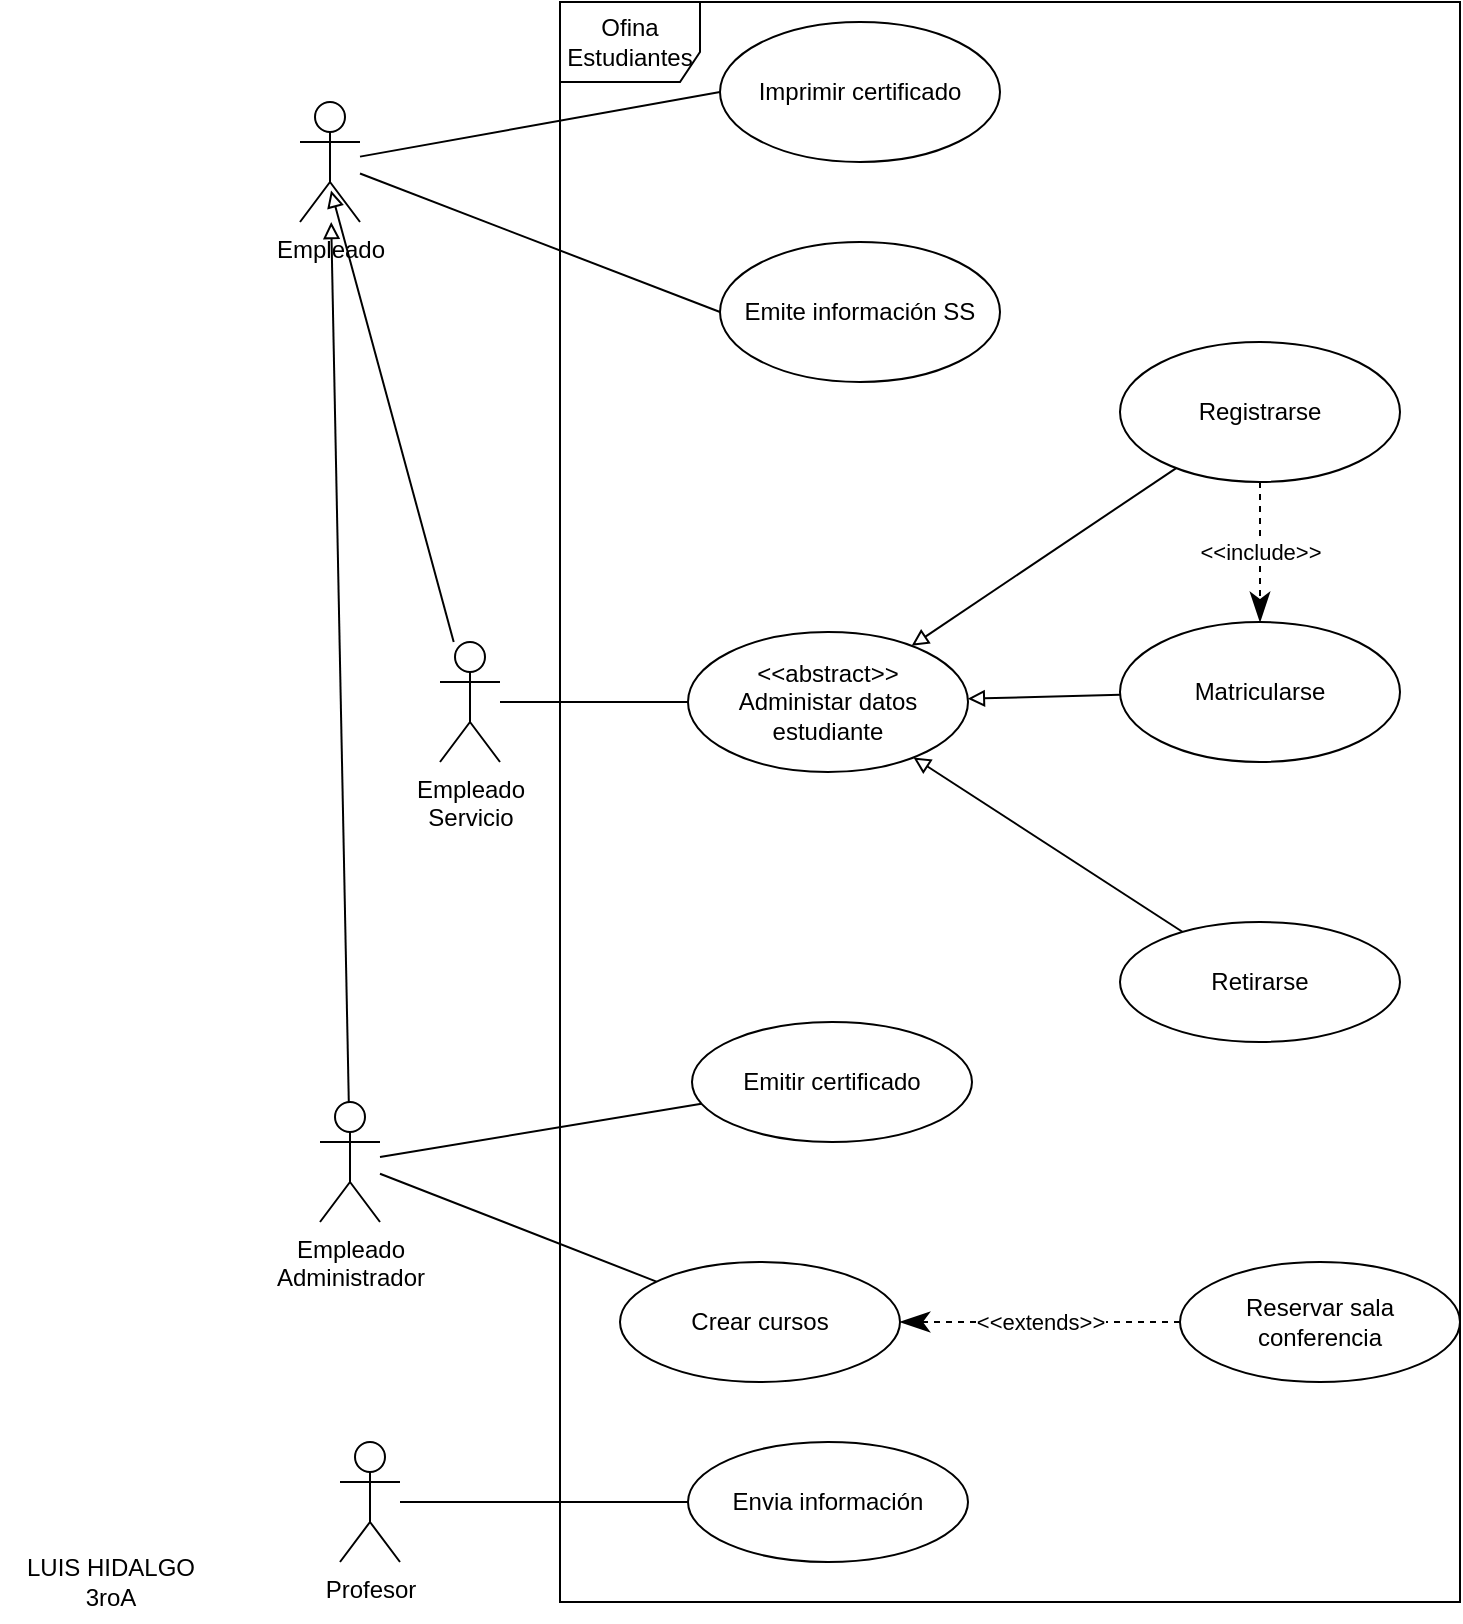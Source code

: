 <mxfile version="20.5.3" type="device"><diagram id="WEFUdip7mK_deI1RFQ21" name="Página-1"><mxGraphModel dx="1902" dy="986" grid="1" gridSize="10" guides="1" tooltips="1" connect="1" arrows="1" fold="1" page="1" pageScale="1" pageWidth="827" pageHeight="1169" math="0" shadow="0"><root><mxCell id="0"/><mxCell id="1" parent="0"/><mxCell id="L6V3Myo3QS6KW9p6rlZF-14" value="" style="edgeStyle=none;rounded=0;orthogonalLoop=1;jettySize=auto;html=1;endArrow=none;endFill=0;startArrow=block;startFill=0;" edge="1" parent="1" source="L6V3Myo3QS6KW9p6rlZF-1" target="L6V3Myo3QS6KW9p6rlZF-13"><mxGeometry relative="1" as="geometry"/></mxCell><mxCell id="L6V3Myo3QS6KW9p6rlZF-21" style="edgeStyle=none;rounded=0;orthogonalLoop=1;jettySize=auto;html=1;entryX=0;entryY=0.5;entryDx=0;entryDy=0;endArrow=none;endFill=0;" edge="1" parent="1" source="L6V3Myo3QS6KW9p6rlZF-1" target="L6V3Myo3QS6KW9p6rlZF-2"><mxGeometry relative="1" as="geometry"/></mxCell><mxCell id="L6V3Myo3QS6KW9p6rlZF-22" style="edgeStyle=none;rounded=0;orthogonalLoop=1;jettySize=auto;html=1;entryX=0;entryY=0.5;entryDx=0;entryDy=0;endArrow=none;endFill=0;" edge="1" parent="1" source="L6V3Myo3QS6KW9p6rlZF-1" target="L6V3Myo3QS6KW9p6rlZF-3"><mxGeometry relative="1" as="geometry"/></mxCell><mxCell id="L6V3Myo3QS6KW9p6rlZF-1" value="Empleado" style="shape=umlActor;verticalLabelPosition=bottom;verticalAlign=top;html=1;" vertex="1" parent="1"><mxGeometry x="220" y="240" width="30" height="60" as="geometry"/></mxCell><mxCell id="L6V3Myo3QS6KW9p6rlZF-2" value="Imprimir certificado" style="ellipse;whiteSpace=wrap;html=1;" vertex="1" parent="1"><mxGeometry x="430" y="200" width="140" height="70" as="geometry"/></mxCell><mxCell id="L6V3Myo3QS6KW9p6rlZF-3" value="Emite información SS" style="ellipse;whiteSpace=wrap;html=1;" vertex="1" parent="1"><mxGeometry x="430" y="310" width="140" height="70" as="geometry"/></mxCell><mxCell id="L6V3Myo3QS6KW9p6rlZF-10" style="rounded=0;orthogonalLoop=1;jettySize=auto;html=1;endArrow=block;endFill=0;" edge="1" parent="1" source="L6V3Myo3QS6KW9p6rlZF-4" target="L6V3Myo3QS6KW9p6rlZF-5"><mxGeometry relative="1" as="geometry"/></mxCell><mxCell id="L6V3Myo3QS6KW9p6rlZF-4" value="Registrarse" style="ellipse;whiteSpace=wrap;html=1;" vertex="1" parent="1"><mxGeometry x="630" y="360" width="140" height="70" as="geometry"/></mxCell><mxCell id="L6V3Myo3QS6KW9p6rlZF-5" value="&amp;lt;&amp;lt;abstract&amp;gt;&amp;gt;&lt;br&gt;Administar datos estudiante" style="ellipse;whiteSpace=wrap;html=1;" vertex="1" parent="1"><mxGeometry x="414" y="505" width="140" height="70" as="geometry"/></mxCell><mxCell id="L6V3Myo3QS6KW9p6rlZF-11" style="edgeStyle=none;rounded=0;orthogonalLoop=1;jettySize=auto;html=1;endArrow=block;endFill=0;" edge="1" parent="1" source="L6V3Myo3QS6KW9p6rlZF-6" target="L6V3Myo3QS6KW9p6rlZF-5"><mxGeometry relative="1" as="geometry"/></mxCell><mxCell id="L6V3Myo3QS6KW9p6rlZF-6" value="Matricularse" style="ellipse;whiteSpace=wrap;html=1;" vertex="1" parent="1"><mxGeometry x="630" y="500" width="140" height="70" as="geometry"/></mxCell><mxCell id="L6V3Myo3QS6KW9p6rlZF-12" style="edgeStyle=none;rounded=0;orthogonalLoop=1;jettySize=auto;html=1;endArrow=block;endFill=0;" edge="1" parent="1" source="L6V3Myo3QS6KW9p6rlZF-7" target="L6V3Myo3QS6KW9p6rlZF-5"><mxGeometry relative="1" as="geometry"/></mxCell><mxCell id="L6V3Myo3QS6KW9p6rlZF-7" value="Retirarse" style="ellipse;whiteSpace=wrap;html=1;" vertex="1" parent="1"><mxGeometry x="630" y="650" width="140" height="60" as="geometry"/></mxCell><mxCell id="L6V3Myo3QS6KW9p6rlZF-8" value="&amp;lt;&amp;lt;include&amp;gt;&amp;gt;" style="endArrow=classicThin;endSize=12;dashed=1;html=1;rounded=0;endFill=1;" edge="1" parent="1" source="L6V3Myo3QS6KW9p6rlZF-4" target="L6V3Myo3QS6KW9p6rlZF-6"><mxGeometry width="160" relative="1" as="geometry"><mxPoint x="390" y="520" as="sourcePoint"/><mxPoint x="550" y="520" as="targetPoint"/></mxGeometry></mxCell><mxCell id="L6V3Myo3QS6KW9p6rlZF-32" style="edgeStyle=none;rounded=0;orthogonalLoop=1;jettySize=auto;html=1;startArrow=none;startFill=0;endArrow=none;endFill=0;" edge="1" parent="1" source="L6V3Myo3QS6KW9p6rlZF-13" target="L6V3Myo3QS6KW9p6rlZF-26"><mxGeometry relative="1" as="geometry"/></mxCell><mxCell id="L6V3Myo3QS6KW9p6rlZF-33" style="edgeStyle=none;rounded=0;orthogonalLoop=1;jettySize=auto;html=1;startArrow=none;startFill=0;endArrow=none;endFill=0;" edge="1" parent="1" source="L6V3Myo3QS6KW9p6rlZF-13" target="L6V3Myo3QS6KW9p6rlZF-25"><mxGeometry relative="1" as="geometry"/></mxCell><mxCell id="L6V3Myo3QS6KW9p6rlZF-13" value="Empleado &lt;br&gt;Administrador" style="shape=umlActor;verticalLabelPosition=bottom;verticalAlign=top;html=1;" vertex="1" parent="1"><mxGeometry x="230" y="740" width="30" height="60" as="geometry"/></mxCell><mxCell id="L6V3Myo3QS6KW9p6rlZF-23" style="edgeStyle=none;rounded=0;orthogonalLoop=1;jettySize=auto;html=1;endArrow=none;endFill=0;" edge="1" parent="1" source="L6V3Myo3QS6KW9p6rlZF-19" target="L6V3Myo3QS6KW9p6rlZF-5"><mxGeometry relative="1" as="geometry"/></mxCell><mxCell id="L6V3Myo3QS6KW9p6rlZF-24" style="edgeStyle=none;rounded=0;orthogonalLoop=1;jettySize=auto;html=1;entryX=0.517;entryY=0.738;entryDx=0;entryDy=0;entryPerimeter=0;endArrow=block;endFill=0;" edge="1" parent="1" source="L6V3Myo3QS6KW9p6rlZF-19" target="L6V3Myo3QS6KW9p6rlZF-1"><mxGeometry relative="1" as="geometry"/></mxCell><mxCell id="L6V3Myo3QS6KW9p6rlZF-19" value="Empleado&lt;br&gt;Servicio" style="shape=umlActor;verticalLabelPosition=bottom;verticalAlign=top;html=1;" vertex="1" parent="1"><mxGeometry x="290" y="510" width="30" height="60" as="geometry"/></mxCell><mxCell id="L6V3Myo3QS6KW9p6rlZF-25" value="Emitir certificado" style="ellipse;whiteSpace=wrap;html=1;" vertex="1" parent="1"><mxGeometry x="416" y="700" width="140" height="60" as="geometry"/></mxCell><mxCell id="L6V3Myo3QS6KW9p6rlZF-26" value="Crear cursos" style="ellipse;whiteSpace=wrap;html=1;" vertex="1" parent="1"><mxGeometry x="380" y="820" width="140" height="60" as="geometry"/></mxCell><mxCell id="L6V3Myo3QS6KW9p6rlZF-27" value="Reservar sala conferencia" style="ellipse;whiteSpace=wrap;html=1;" vertex="1" parent="1"><mxGeometry x="660" y="820" width="140" height="60" as="geometry"/></mxCell><mxCell id="L6V3Myo3QS6KW9p6rlZF-28" value="&amp;lt;&amp;lt;extends&amp;gt;&amp;gt;" style="endArrow=classicThin;endSize=12;dashed=1;html=1;rounded=0;endFill=1;" edge="1" parent="1" source="L6V3Myo3QS6KW9p6rlZF-27" target="L6V3Myo3QS6KW9p6rlZF-26"><mxGeometry width="160" relative="1" as="geometry"><mxPoint x="710" y="440" as="sourcePoint"/><mxPoint x="710" y="510" as="targetPoint"/></mxGeometry></mxCell><mxCell id="L6V3Myo3QS6KW9p6rlZF-29" value="Envia información" style="ellipse;whiteSpace=wrap;html=1;" vertex="1" parent="1"><mxGeometry x="414" y="910" width="140" height="60" as="geometry"/></mxCell><mxCell id="L6V3Myo3QS6KW9p6rlZF-31" style="edgeStyle=none;rounded=0;orthogonalLoop=1;jettySize=auto;html=1;startArrow=none;startFill=0;endArrow=none;endFill=0;" edge="1" parent="1" source="L6V3Myo3QS6KW9p6rlZF-30" target="L6V3Myo3QS6KW9p6rlZF-29"><mxGeometry relative="1" as="geometry"/></mxCell><mxCell id="L6V3Myo3QS6KW9p6rlZF-30" value="Profesor" style="shape=umlActor;verticalLabelPosition=bottom;verticalAlign=top;html=1;" vertex="1" parent="1"><mxGeometry x="240" y="910" width="30" height="60" as="geometry"/></mxCell><mxCell id="L6V3Myo3QS6KW9p6rlZF-34" value="Ofina Estudiantes" style="shape=umlFrame;whiteSpace=wrap;html=1;width=70;height=40;" vertex="1" parent="1"><mxGeometry x="350" y="190" width="450" height="800" as="geometry"/></mxCell><mxCell id="L6V3Myo3QS6KW9p6rlZF-35" value="LUIS HIDALGO &lt;br&gt;3roA" style="text;html=1;align=center;verticalAlign=middle;resizable=0;points=[];autosize=1;strokeColor=none;fillColor=none;" vertex="1" parent="1"><mxGeometry x="70" y="960" width="110" height="40" as="geometry"/></mxCell></root></mxGraphModel></diagram></mxfile>